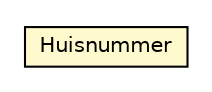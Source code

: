 #!/usr/local/bin/dot
#
# Class diagram 
# Generated by UMLGraph version R5_6-24-gf6e263 (http://www.umlgraph.org/)
#

digraph G {
	edge [fontname="Helvetica",fontsize=10,labelfontname="Helvetica",labelfontsize=10];
	node [fontname="Helvetica",fontsize=10,shape=plaintext];
	nodesep=0.25;
	ranksep=0.5;
	// nl.egem.stuf.sector.bg._0204.ADRKerngegevens.Huisnummer
	c25454 [label=<<table title="nl.egem.stuf.sector.bg._0204.ADRKerngegevens.Huisnummer" border="0" cellborder="1" cellspacing="0" cellpadding="2" port="p" bgcolor="lemonChiffon" href="./ADRKerngegevens.Huisnummer.html">
		<tr><td><table border="0" cellspacing="0" cellpadding="1">
<tr><td align="center" balign="center"> Huisnummer </td></tr>
		</table></td></tr>
		</table>>, URL="./ADRKerngegevens.Huisnummer.html", fontname="Helvetica", fontcolor="black", fontsize=10.0];
}

